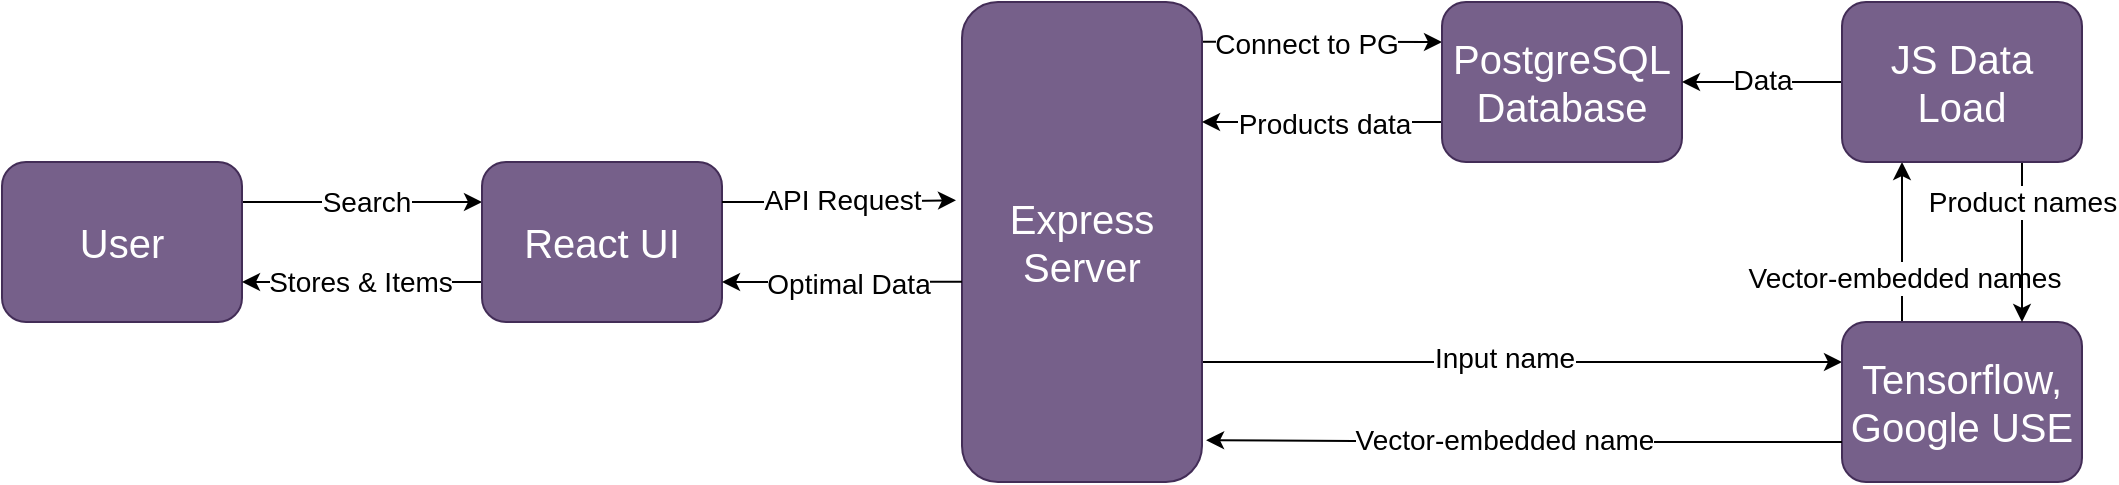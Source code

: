 <mxfile version="24.5.5" type="github">
  <diagram name="Page-1" id="-aRcPid3CNXGsonD1c4N">
    <mxGraphModel dx="1912" dy="984" grid="1" gridSize="10" guides="1" tooltips="1" connect="1" arrows="1" fold="1" page="1" pageScale="1" pageWidth="850" pageHeight="1100" math="0" shadow="0">
      <root>
        <mxCell id="0" />
        <mxCell id="1" parent="0" />
        <mxCell id="Yrvsf82QJ1Pv8e-38HUh-52" style="edgeStyle=orthogonalEdgeStyle;rounded=0;orthogonalLoop=1;jettySize=auto;html=1;exitX=1;exitY=0.25;exitDx=0;exitDy=0;entryX=0;entryY=0.25;entryDx=0;entryDy=0;" edge="1" parent="1" source="Yrvsf82QJ1Pv8e-38HUh-46" target="Yrvsf82QJ1Pv8e-38HUh-47">
          <mxGeometry relative="1" as="geometry" />
        </mxCell>
        <mxCell id="Yrvsf82QJ1Pv8e-38HUh-53" value="&lt;font style=&quot;font-size: 14px;&quot;&gt;Search&lt;/font&gt;" style="edgeLabel;html=1;align=center;verticalAlign=middle;resizable=0;points=[];" vertex="1" connectable="0" parent="Yrvsf82QJ1Pv8e-38HUh-52">
          <mxGeometry x="0.033" relative="1" as="geometry">
            <mxPoint as="offset" />
          </mxGeometry>
        </mxCell>
        <mxCell id="Yrvsf82QJ1Pv8e-38HUh-61" style="edgeStyle=orthogonalEdgeStyle;rounded=0;orthogonalLoop=1;jettySize=auto;html=1;entryX=0;entryY=0.25;entryDx=0;entryDy=0;exitX=1;exitY=0.083;exitDx=0;exitDy=0;exitPerimeter=0;" edge="1" parent="1" source="Yrvsf82QJ1Pv8e-38HUh-48" target="Yrvsf82QJ1Pv8e-38HUh-49">
          <mxGeometry relative="1" as="geometry">
            <mxPoint x="170" y="350" as="targetPoint" />
            <mxPoint x="684" y="380" as="sourcePoint" />
          </mxGeometry>
        </mxCell>
        <mxCell id="Yrvsf82QJ1Pv8e-38HUh-62" value="&lt;font style=&quot;font-size: 14px;&quot;&gt;Connect to PG&lt;/font&gt;" style="edgeLabel;html=1;align=center;verticalAlign=middle;resizable=0;points=[];" vertex="1" connectable="0" parent="Yrvsf82QJ1Pv8e-38HUh-61">
          <mxGeometry x="-0.134" y="-1" relative="1" as="geometry">
            <mxPoint as="offset" />
          </mxGeometry>
        </mxCell>
        <mxCell id="Yrvsf82QJ1Pv8e-38HUh-46" value="&lt;font style=&quot;font-size: 20px;&quot;&gt;User&lt;/font&gt;" style="whiteSpace=wrap;html=1;fillColor=#76608a;fontColor=#ffffff;strokeColor=#432D57;rounded=1;" vertex="1" parent="1">
          <mxGeometry x="80" y="440" width="120" height="80" as="geometry" />
        </mxCell>
        <mxCell id="Yrvsf82QJ1Pv8e-38HUh-54" style="edgeStyle=orthogonalEdgeStyle;rounded=0;orthogonalLoop=1;jettySize=auto;html=1;exitX=0;exitY=0.75;exitDx=0;exitDy=0;entryX=1;entryY=0.75;entryDx=0;entryDy=0;" edge="1" parent="1" source="Yrvsf82QJ1Pv8e-38HUh-47" target="Yrvsf82QJ1Pv8e-38HUh-46">
          <mxGeometry relative="1" as="geometry" />
        </mxCell>
        <mxCell id="Yrvsf82QJ1Pv8e-38HUh-55" value="&lt;font style=&quot;font-size: 14px;&quot;&gt;Stores &amp;amp; Items&lt;/font&gt;" style="edgeLabel;html=1;align=center;verticalAlign=middle;resizable=0;points=[];" vertex="1" connectable="0" parent="Yrvsf82QJ1Pv8e-38HUh-54">
          <mxGeometry x="0.017" relative="1" as="geometry">
            <mxPoint as="offset" />
          </mxGeometry>
        </mxCell>
        <mxCell id="Yrvsf82QJ1Pv8e-38HUh-47" value="&lt;font style=&quot;font-size: 20px;&quot;&gt;React UI&lt;/font&gt;" style="whiteSpace=wrap;html=1;fillColor=#76608a;fontColor=#ffffff;strokeColor=#432D57;rounded=1;" vertex="1" parent="1">
          <mxGeometry x="320" y="440" width="120" height="80" as="geometry" />
        </mxCell>
        <mxCell id="Yrvsf82QJ1Pv8e-38HUh-66" style="edgeStyle=orthogonalEdgeStyle;rounded=0;orthogonalLoop=1;jettySize=auto;html=1;exitX=1;exitY=0.75;exitDx=0;exitDy=0;entryX=0;entryY=0.25;entryDx=0;entryDy=0;" edge="1" parent="1" source="Yrvsf82QJ1Pv8e-38HUh-48" target="Yrvsf82QJ1Pv8e-38HUh-51">
          <mxGeometry relative="1" as="geometry" />
        </mxCell>
        <mxCell id="Yrvsf82QJ1Pv8e-38HUh-67" value="&lt;font style=&quot;font-size: 14px;&quot;&gt;Input name&lt;/font&gt;" style="edgeLabel;html=1;align=center;verticalAlign=middle;resizable=0;points=[];" vertex="1" connectable="0" parent="Yrvsf82QJ1Pv8e-38HUh-66">
          <mxGeometry x="-0.056" y="2" relative="1" as="geometry">
            <mxPoint as="offset" />
          </mxGeometry>
        </mxCell>
        <mxCell id="Yrvsf82QJ1Pv8e-38HUh-48" value="&lt;font style=&quot;font-size: 20px;&quot;&gt;Express Server&lt;/font&gt;" style="whiteSpace=wrap;html=1;fillColor=#76608a;fontColor=#ffffff;strokeColor=#432D57;rounded=1;" vertex="1" parent="1">
          <mxGeometry x="560" y="360" width="120" height="240" as="geometry" />
        </mxCell>
        <mxCell id="Yrvsf82QJ1Pv8e-38HUh-59" style="edgeStyle=orthogonalEdgeStyle;rounded=0;orthogonalLoop=1;jettySize=auto;html=1;exitX=0;exitY=0.75;exitDx=0;exitDy=0;entryX=1;entryY=0.25;entryDx=0;entryDy=0;" edge="1" parent="1" source="Yrvsf82QJ1Pv8e-38HUh-49" target="Yrvsf82QJ1Pv8e-38HUh-48">
          <mxGeometry relative="1" as="geometry" />
        </mxCell>
        <mxCell id="Yrvsf82QJ1Pv8e-38HUh-60" value="&lt;span style=&quot;font-size: 14px;&quot;&gt;Products data&lt;/span&gt;" style="edgeLabel;html=1;align=center;verticalAlign=middle;resizable=0;points=[];" vertex="1" connectable="0" parent="Yrvsf82QJ1Pv8e-38HUh-59">
          <mxGeometry x="-0.017" y="1" relative="1" as="geometry">
            <mxPoint as="offset" />
          </mxGeometry>
        </mxCell>
        <mxCell id="Yrvsf82QJ1Pv8e-38HUh-49" value="&lt;font style=&quot;font-size: 20px;&quot;&gt;PostgreSQL Database&lt;/font&gt;" style="whiteSpace=wrap;html=1;fillColor=#76608a;fontColor=#ffffff;strokeColor=#432D57;rounded=1;" vertex="1" parent="1">
          <mxGeometry x="800" y="360" width="120" height="80" as="geometry" />
        </mxCell>
        <mxCell id="Yrvsf82QJ1Pv8e-38HUh-73" style="edgeStyle=orthogonalEdgeStyle;rounded=0;orthogonalLoop=1;jettySize=auto;html=1;exitX=0.25;exitY=0;exitDx=0;exitDy=0;entryX=0.25;entryY=1;entryDx=0;entryDy=0;" edge="1" parent="1" source="Yrvsf82QJ1Pv8e-38HUh-51" target="Yrvsf82QJ1Pv8e-38HUh-65">
          <mxGeometry relative="1" as="geometry" />
        </mxCell>
        <mxCell id="Yrvsf82QJ1Pv8e-38HUh-74" value="&lt;font style=&quot;font-size: 14px;&quot;&gt;Vector-embedded names&lt;/font&gt;" style="edgeLabel;html=1;align=center;verticalAlign=middle;resizable=0;points=[];" vertex="1" connectable="0" parent="Yrvsf82QJ1Pv8e-38HUh-73">
          <mxGeometry x="-0.45" y="-1" relative="1" as="geometry">
            <mxPoint as="offset" />
          </mxGeometry>
        </mxCell>
        <mxCell id="Yrvsf82QJ1Pv8e-38HUh-51" value="&lt;span style=&quot;font-size: 20px;&quot;&gt;Tensorflow, Google USE&lt;/span&gt;" style="whiteSpace=wrap;html=1;fillColor=#76608a;fontColor=#ffffff;strokeColor=#432D57;rounded=1;" vertex="1" parent="1">
          <mxGeometry x="1000" y="520" width="120" height="80" as="geometry" />
        </mxCell>
        <mxCell id="Yrvsf82QJ1Pv8e-38HUh-57" style="edgeStyle=orthogonalEdgeStyle;rounded=0;orthogonalLoop=1;jettySize=auto;html=1;exitX=1;exitY=0.25;exitDx=0;exitDy=0;entryX=-0.025;entryY=0.413;entryDx=0;entryDy=0;entryPerimeter=0;" edge="1" parent="1" source="Yrvsf82QJ1Pv8e-38HUh-47" target="Yrvsf82QJ1Pv8e-38HUh-48">
          <mxGeometry relative="1" as="geometry" />
        </mxCell>
        <mxCell id="Yrvsf82QJ1Pv8e-38HUh-58" value="&lt;font style=&quot;font-size: 14px;&quot;&gt;API Request&lt;/font&gt;" style="edgeLabel;html=1;align=center;verticalAlign=middle;resizable=0;points=[];" vertex="1" connectable="0" parent="Yrvsf82QJ1Pv8e-38HUh-57">
          <mxGeometry x="0.033" relative="1" as="geometry">
            <mxPoint as="offset" />
          </mxGeometry>
        </mxCell>
        <mxCell id="Yrvsf82QJ1Pv8e-38HUh-70" style="edgeStyle=orthogonalEdgeStyle;rounded=0;orthogonalLoop=1;jettySize=auto;html=1;exitX=0.75;exitY=1;exitDx=0;exitDy=0;entryX=0.75;entryY=0;entryDx=0;entryDy=0;" edge="1" parent="1" source="Yrvsf82QJ1Pv8e-38HUh-65" target="Yrvsf82QJ1Pv8e-38HUh-51">
          <mxGeometry relative="1" as="geometry" />
        </mxCell>
        <mxCell id="Yrvsf82QJ1Pv8e-38HUh-72" value="&lt;font style=&quot;font-size: 14px;&quot;&gt;Product names&lt;/font&gt;" style="edgeLabel;html=1;align=center;verticalAlign=middle;resizable=0;points=[];" vertex="1" connectable="0" parent="Yrvsf82QJ1Pv8e-38HUh-70">
          <mxGeometry relative="1" as="geometry">
            <mxPoint y="-20" as="offset" />
          </mxGeometry>
        </mxCell>
        <mxCell id="Yrvsf82QJ1Pv8e-38HUh-76" style="edgeStyle=orthogonalEdgeStyle;rounded=0;orthogonalLoop=1;jettySize=auto;html=1;exitX=0;exitY=0.5;exitDx=0;exitDy=0;entryX=1;entryY=0.5;entryDx=0;entryDy=0;" edge="1" parent="1" source="Yrvsf82QJ1Pv8e-38HUh-65" target="Yrvsf82QJ1Pv8e-38HUh-49">
          <mxGeometry relative="1" as="geometry" />
        </mxCell>
        <mxCell id="Yrvsf82QJ1Pv8e-38HUh-78" value="&lt;font style=&quot;font-size: 14px;&quot;&gt;Data&lt;/font&gt;" style="edgeLabel;html=1;align=center;verticalAlign=middle;resizable=0;points=[];" vertex="1" connectable="0" parent="Yrvsf82QJ1Pv8e-38HUh-76">
          <mxGeometry x="0.017" y="-1" relative="1" as="geometry">
            <mxPoint as="offset" />
          </mxGeometry>
        </mxCell>
        <mxCell id="Yrvsf82QJ1Pv8e-38HUh-65" value="&lt;span style=&quot;font-size: 20px;&quot;&gt;JS Data Load&lt;/span&gt;" style="whiteSpace=wrap;html=1;fillColor=#76608a;fontColor=#ffffff;strokeColor=#432D57;rounded=1;" vertex="1" parent="1">
          <mxGeometry x="1000" y="360" width="120" height="80" as="geometry" />
        </mxCell>
        <mxCell id="Yrvsf82QJ1Pv8e-38HUh-68" style="edgeStyle=orthogonalEdgeStyle;rounded=0;orthogonalLoop=1;jettySize=auto;html=1;exitX=0;exitY=0.75;exitDx=0;exitDy=0;entryX=1.017;entryY=0.913;entryDx=0;entryDy=0;entryPerimeter=0;" edge="1" parent="1" source="Yrvsf82QJ1Pv8e-38HUh-51" target="Yrvsf82QJ1Pv8e-38HUh-48">
          <mxGeometry relative="1" as="geometry" />
        </mxCell>
        <mxCell id="Yrvsf82QJ1Pv8e-38HUh-69" value="&lt;span style=&quot;font-size: 14px;&quot;&gt;Vector-embedded name&lt;/span&gt;" style="edgeLabel;html=1;align=center;verticalAlign=middle;resizable=0;points=[];" vertex="1" connectable="0" parent="Yrvsf82QJ1Pv8e-38HUh-68">
          <mxGeometry x="0.066" relative="1" as="geometry">
            <mxPoint as="offset" />
          </mxGeometry>
        </mxCell>
        <mxCell id="Yrvsf82QJ1Pv8e-38HUh-79" style="edgeStyle=orthogonalEdgeStyle;rounded=0;orthogonalLoop=1;jettySize=auto;html=1;exitX=0;exitY=0.583;exitDx=0;exitDy=0;exitPerimeter=0;entryX=1;entryY=0.75;entryDx=0;entryDy=0;" edge="1" parent="1" source="Yrvsf82QJ1Pv8e-38HUh-48" target="Yrvsf82QJ1Pv8e-38HUh-47">
          <mxGeometry relative="1" as="geometry">
            <mxPoint x="561" y="500" as="sourcePoint" />
            <mxPoint x="500" y="550" as="targetPoint" />
          </mxGeometry>
        </mxCell>
        <mxCell id="Yrvsf82QJ1Pv8e-38HUh-81" value="&lt;span style=&quot;font-size: 14px;&quot;&gt;Optimal Data&lt;/span&gt;" style="edgeLabel;html=1;align=center;verticalAlign=middle;resizable=0;points=[];" vertex="1" connectable="0" parent="Yrvsf82QJ1Pv8e-38HUh-79">
          <mxGeometry x="-0.045" y="1" relative="1" as="geometry">
            <mxPoint as="offset" />
          </mxGeometry>
        </mxCell>
      </root>
    </mxGraphModel>
  </diagram>
</mxfile>
